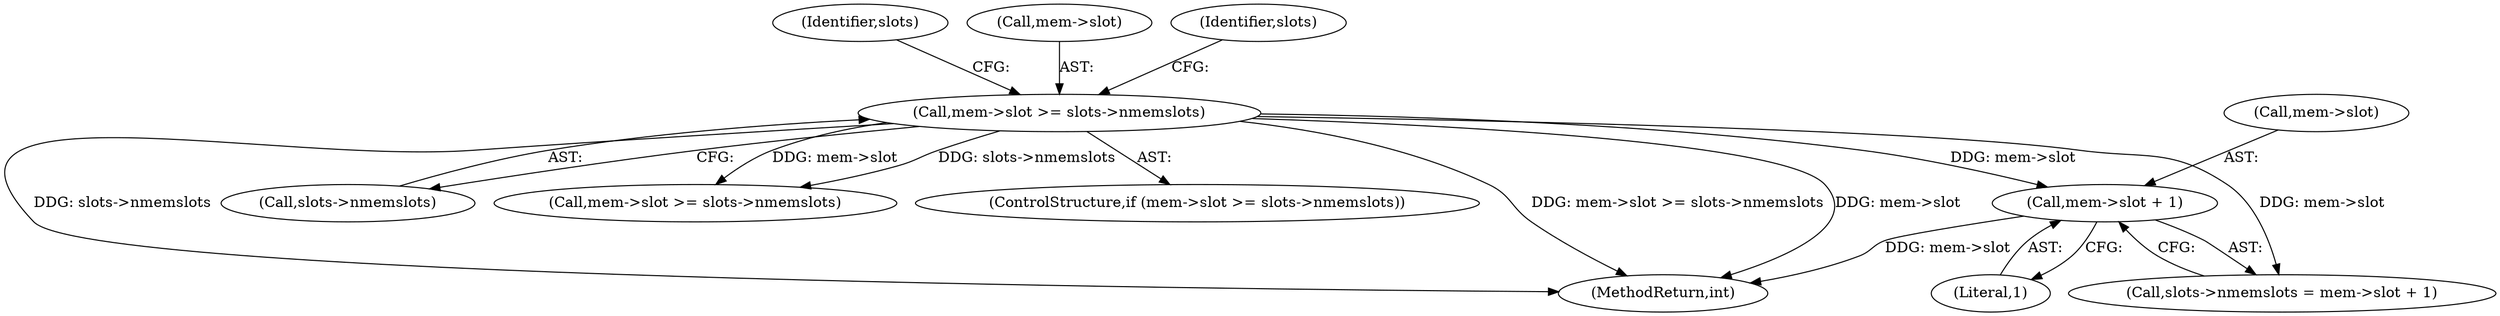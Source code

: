 digraph "0_linux_fa3d315a4ce2c0891cdde262562e710d95fba19e@pointer" {
"1000488" [label="(Call,mem->slot + 1)"];
"1000477" [label="(Call,mem->slot >= slots->nmemslots)"];
"1000492" [label="(Literal,1)"];
"1000495" [label="(Identifier,slots)"];
"1000632" [label="(MethodReturn,int)"];
"1000481" [label="(Call,slots->nmemslots)"];
"1000478" [label="(Call,mem->slot)"];
"1000484" [label="(Call,slots->nmemslots = mem->slot + 1)"];
"1000558" [label="(Call,mem->slot >= slots->nmemslots)"];
"1000477" [label="(Call,mem->slot >= slots->nmemslots)"];
"1000476" [label="(ControlStructure,if (mem->slot >= slots->nmemslots))"];
"1000486" [label="(Identifier,slots)"];
"1000489" [label="(Call,mem->slot)"];
"1000488" [label="(Call,mem->slot + 1)"];
"1000488" -> "1000484"  [label="AST: "];
"1000488" -> "1000492"  [label="CFG: "];
"1000489" -> "1000488"  [label="AST: "];
"1000492" -> "1000488"  [label="AST: "];
"1000484" -> "1000488"  [label="CFG: "];
"1000488" -> "1000632"  [label="DDG: mem->slot"];
"1000477" -> "1000488"  [label="DDG: mem->slot"];
"1000477" -> "1000476"  [label="AST: "];
"1000477" -> "1000481"  [label="CFG: "];
"1000478" -> "1000477"  [label="AST: "];
"1000481" -> "1000477"  [label="AST: "];
"1000486" -> "1000477"  [label="CFG: "];
"1000495" -> "1000477"  [label="CFG: "];
"1000477" -> "1000632"  [label="DDG: mem->slot >= slots->nmemslots"];
"1000477" -> "1000632"  [label="DDG: slots->nmemslots"];
"1000477" -> "1000632"  [label="DDG: mem->slot"];
"1000477" -> "1000484"  [label="DDG: mem->slot"];
"1000477" -> "1000558"  [label="DDG: mem->slot"];
"1000477" -> "1000558"  [label="DDG: slots->nmemslots"];
}
